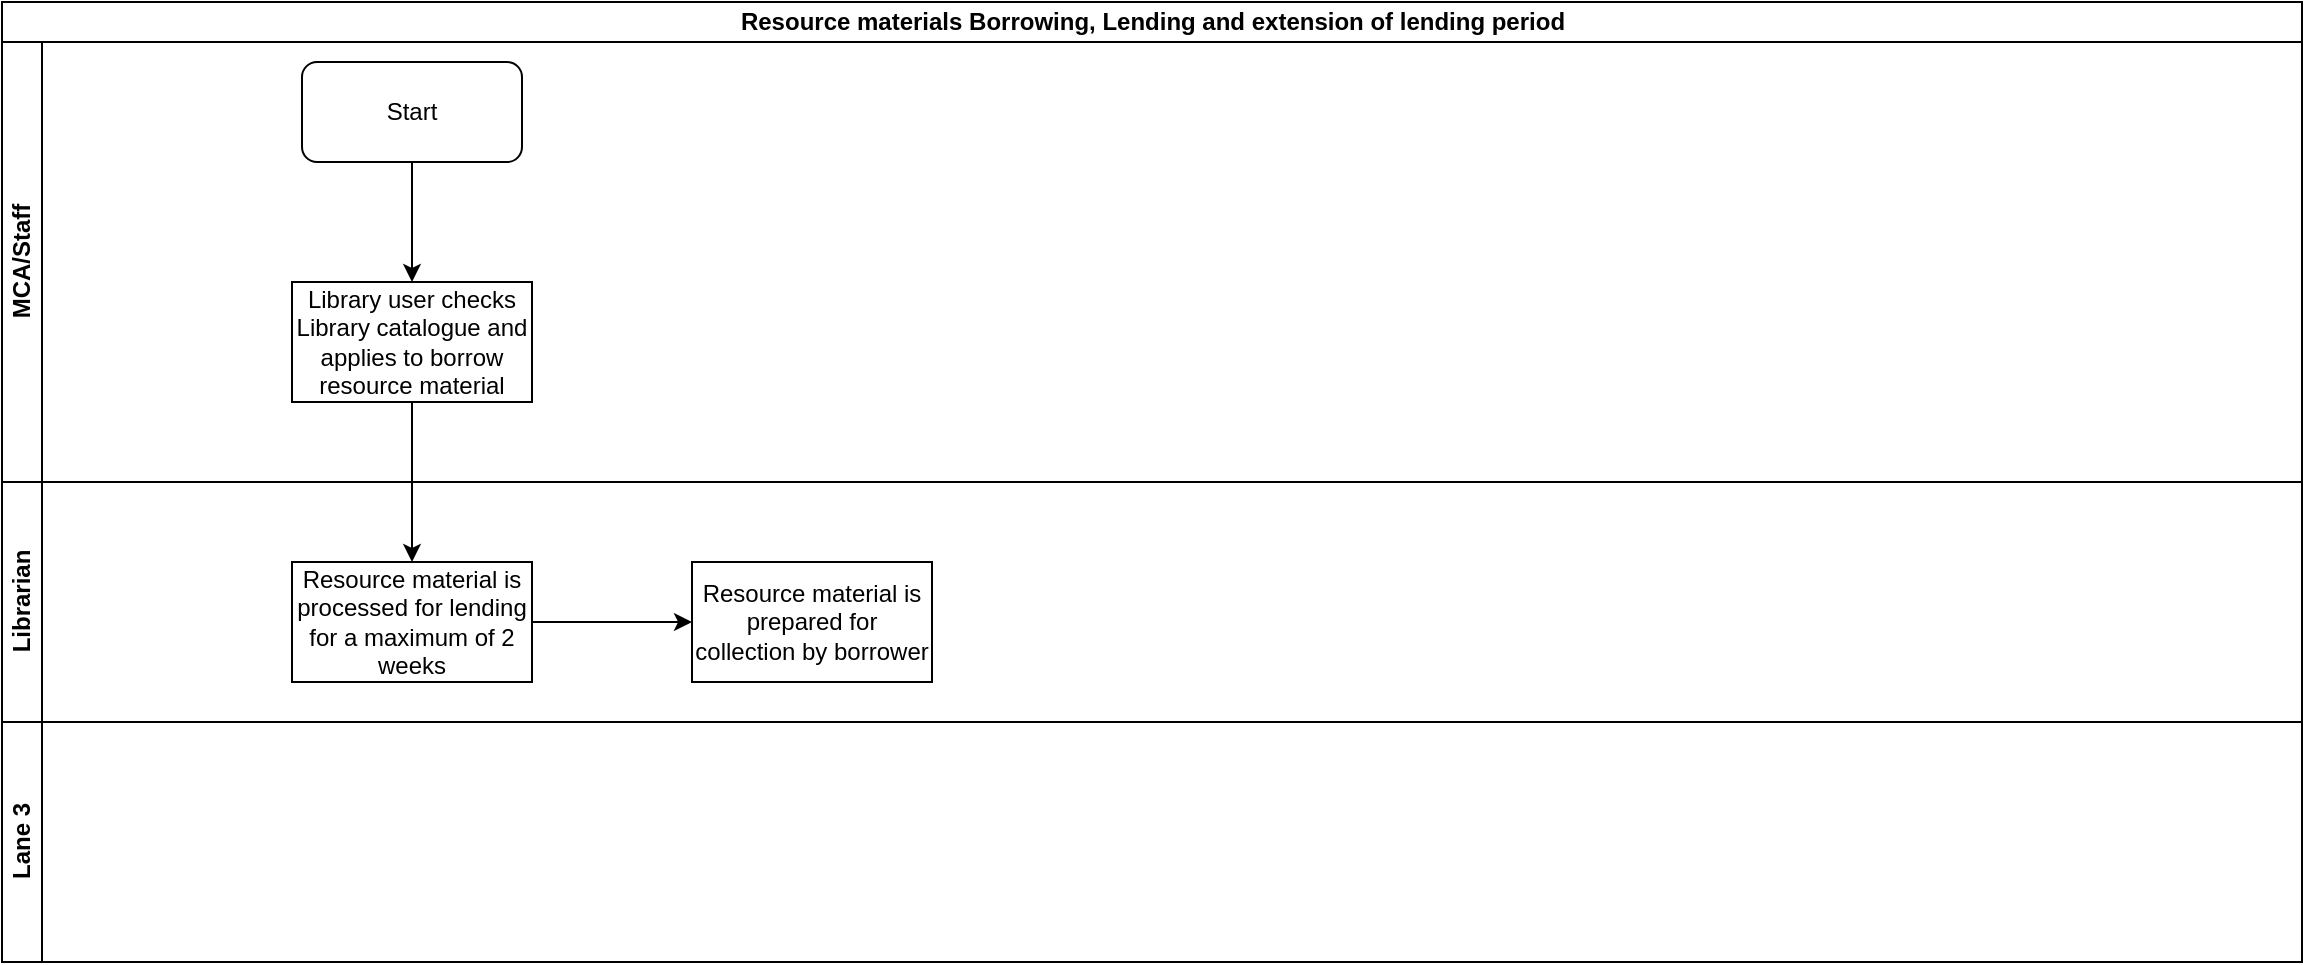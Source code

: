 <mxfile version="13.7.7" type="github">
  <diagram id="f9QSlEW5APFrY96Uyd0a" name="Page-1">
    <mxGraphModel dx="910" dy="487" grid="1" gridSize="10" guides="1" tooltips="1" connect="1" arrows="1" fold="1" page="1" pageScale="1" pageWidth="1169" pageHeight="827" math="0" shadow="0">
      <root>
        <mxCell id="0" />
        <mxCell id="1" parent="0" />
        <mxCell id="D-7HIj5U4nCGuaE3b1Ya-1" value="Resource materials Borrowing, Lending and extension of lending period" style="swimlane;html=1;childLayout=stackLayout;resizeParent=1;resizeParentMax=0;horizontal=1;startSize=20;horizontalStack=0;" vertex="1" parent="1">
          <mxGeometry x="10" y="10" width="1150" height="480" as="geometry" />
        </mxCell>
        <mxCell id="D-7HIj5U4nCGuaE3b1Ya-2" value="MCA/Staff" style="swimlane;html=1;startSize=20;horizontal=0;" vertex="1" parent="D-7HIj5U4nCGuaE3b1Ya-1">
          <mxGeometry y="20" width="1150" height="220" as="geometry" />
        </mxCell>
        <mxCell id="D-7HIj5U4nCGuaE3b1Ya-5" value="Start" style="rounded=1;whiteSpace=wrap;html=1;" vertex="1" parent="D-7HIj5U4nCGuaE3b1Ya-2">
          <mxGeometry x="150" y="10" width="110" height="50" as="geometry" />
        </mxCell>
        <mxCell id="D-7HIj5U4nCGuaE3b1Ya-7" value="" style="edgeStyle=orthogonalEdgeStyle;rounded=0;orthogonalLoop=1;jettySize=auto;html=1;entryX=0.5;entryY=0;entryDx=0;entryDy=0;" edge="1" parent="D-7HIj5U4nCGuaE3b1Ya-2" source="D-7HIj5U4nCGuaE3b1Ya-5" target="D-7HIj5U4nCGuaE3b1Ya-8">
          <mxGeometry relative="1" as="geometry">
            <mxPoint x="205" y="135" as="targetPoint" />
          </mxGeometry>
        </mxCell>
        <mxCell id="D-7HIj5U4nCGuaE3b1Ya-8" value="Library user checks Library catalogue and applies to borrow resource material" style="rounded=0;whiteSpace=wrap;html=1;" vertex="1" parent="D-7HIj5U4nCGuaE3b1Ya-2">
          <mxGeometry x="145" y="120" width="120" height="60" as="geometry" />
        </mxCell>
        <mxCell id="D-7HIj5U4nCGuaE3b1Ya-3" value="Librarian" style="swimlane;html=1;startSize=20;horizontal=0;" vertex="1" parent="D-7HIj5U4nCGuaE3b1Ya-1">
          <mxGeometry y="240" width="1150" height="120" as="geometry" />
        </mxCell>
        <mxCell id="D-7HIj5U4nCGuaE3b1Ya-9" value="Resource material is processed for lending for a maximum of 2 weeks" style="whiteSpace=wrap;html=1;rounded=0;" vertex="1" parent="D-7HIj5U4nCGuaE3b1Ya-3">
          <mxGeometry x="145" y="40" width="120" height="60" as="geometry" />
        </mxCell>
        <mxCell id="D-7HIj5U4nCGuaE3b1Ya-4" value="Lane 3" style="swimlane;html=1;startSize=20;horizontal=0;" vertex="1" parent="D-7HIj5U4nCGuaE3b1Ya-1">
          <mxGeometry y="360" width="1150" height="120" as="geometry" />
        </mxCell>
        <mxCell id="D-7HIj5U4nCGuaE3b1Ya-10" value="" style="edgeStyle=orthogonalEdgeStyle;rounded=0;orthogonalLoop=1;jettySize=auto;html=1;" edge="1" parent="D-7HIj5U4nCGuaE3b1Ya-1" source="D-7HIj5U4nCGuaE3b1Ya-8" target="D-7HIj5U4nCGuaE3b1Ya-9">
          <mxGeometry relative="1" as="geometry" />
        </mxCell>
        <mxCell id="D-7HIj5U4nCGuaE3b1Ya-11" value="Resource material is prepared for collection by borrower" style="whiteSpace=wrap;html=1;rounded=0;" vertex="1" parent="1">
          <mxGeometry x="355" y="290" width="120" height="60" as="geometry" />
        </mxCell>
        <mxCell id="D-7HIj5U4nCGuaE3b1Ya-12" value="" style="edgeStyle=orthogonalEdgeStyle;rounded=0;orthogonalLoop=1;jettySize=auto;html=1;" edge="1" parent="1" source="D-7HIj5U4nCGuaE3b1Ya-9" target="D-7HIj5U4nCGuaE3b1Ya-11">
          <mxGeometry relative="1" as="geometry" />
        </mxCell>
      </root>
    </mxGraphModel>
  </diagram>
</mxfile>
